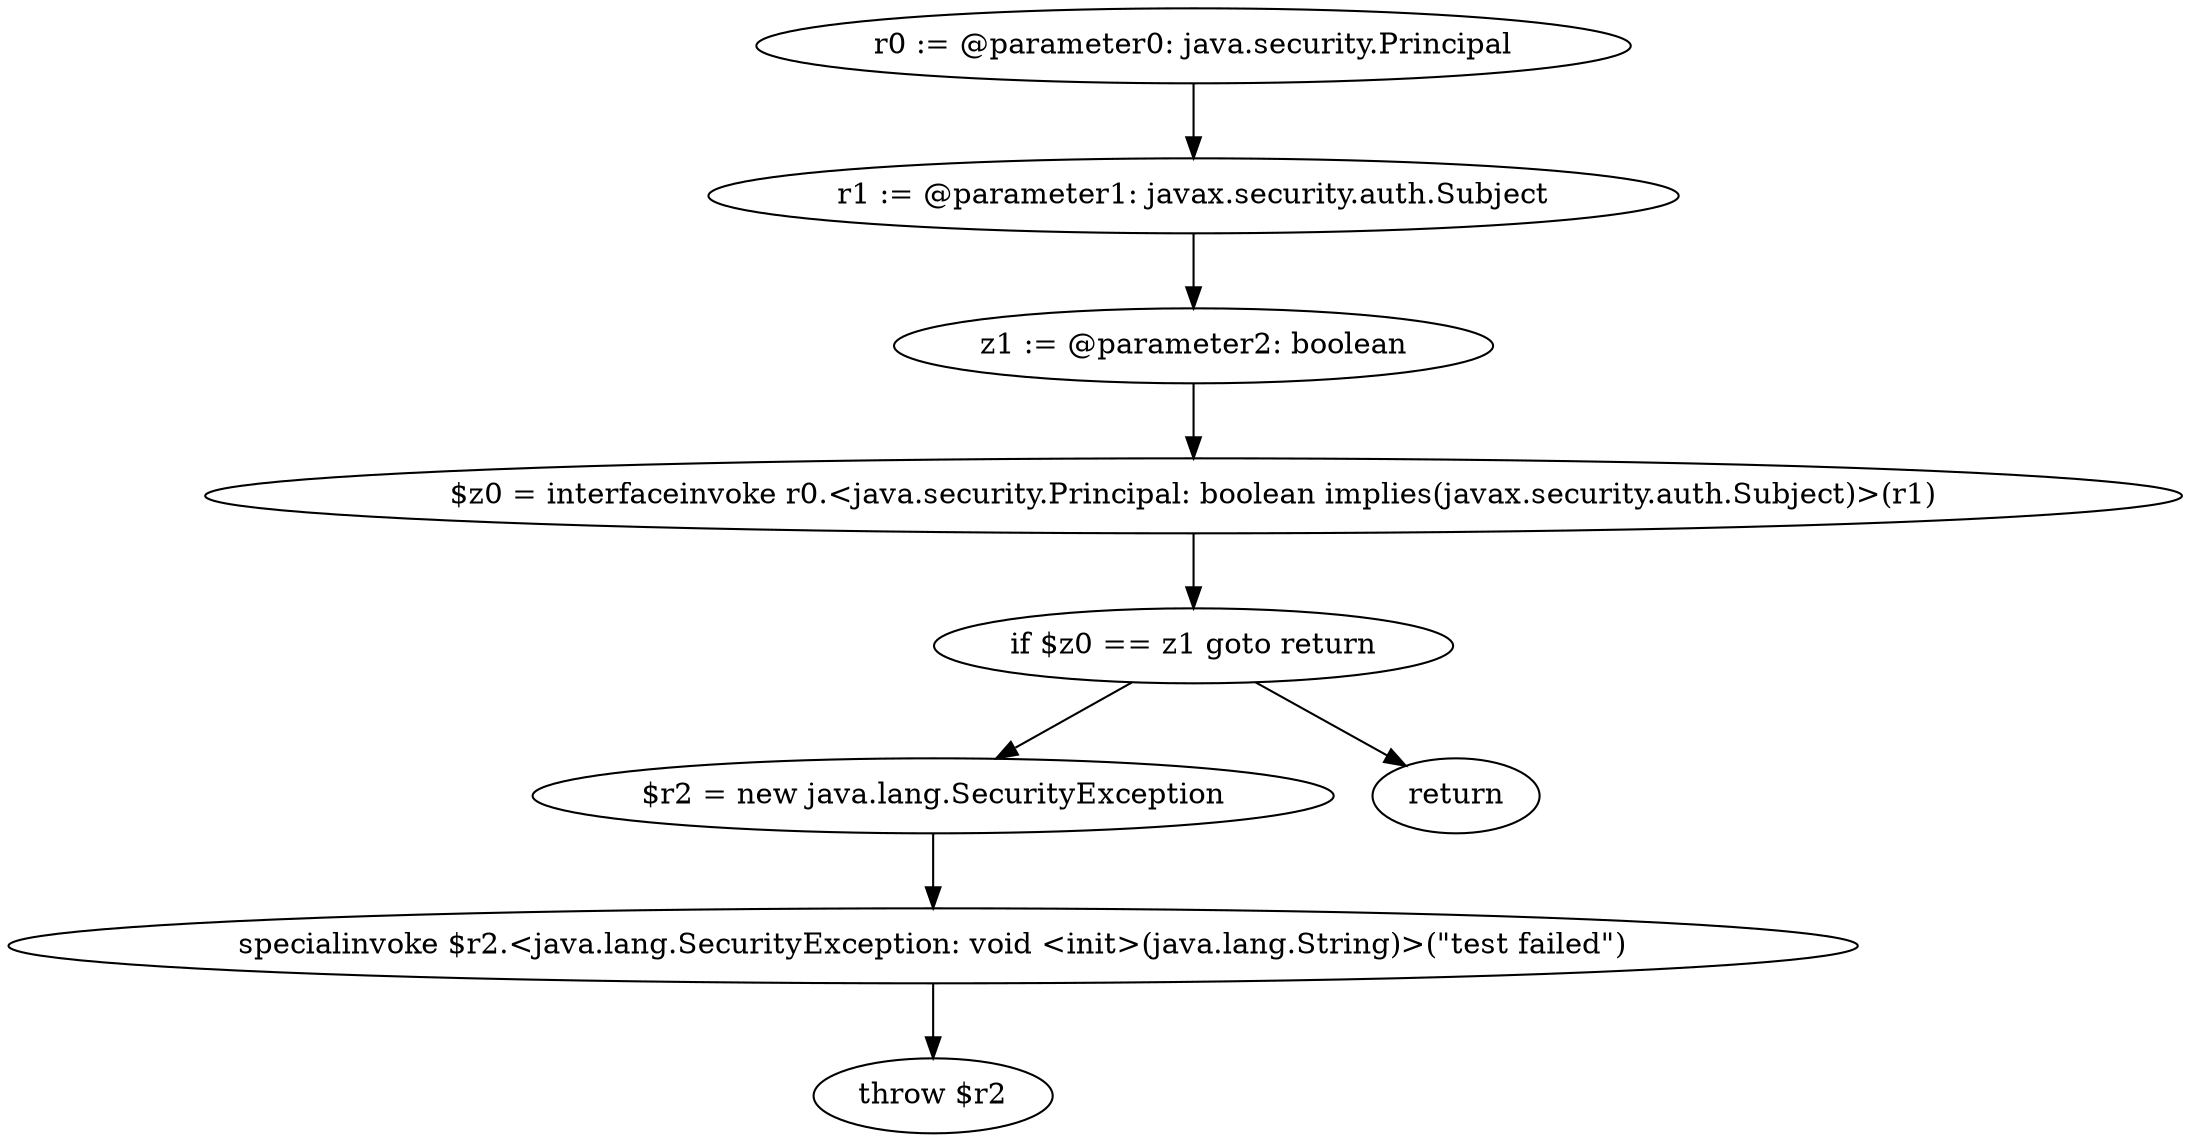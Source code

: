 digraph "unitGraph" {
    "r0 := @parameter0: java.security.Principal"
    "r1 := @parameter1: javax.security.auth.Subject"
    "z1 := @parameter2: boolean"
    "$z0 = interfaceinvoke r0.<java.security.Principal: boolean implies(javax.security.auth.Subject)>(r1)"
    "if $z0 == z1 goto return"
    "$r2 = new java.lang.SecurityException"
    "specialinvoke $r2.<java.lang.SecurityException: void <init>(java.lang.String)>(\"test failed\")"
    "throw $r2"
    "return"
    "r0 := @parameter0: java.security.Principal"->"r1 := @parameter1: javax.security.auth.Subject";
    "r1 := @parameter1: javax.security.auth.Subject"->"z1 := @parameter2: boolean";
    "z1 := @parameter2: boolean"->"$z0 = interfaceinvoke r0.<java.security.Principal: boolean implies(javax.security.auth.Subject)>(r1)";
    "$z0 = interfaceinvoke r0.<java.security.Principal: boolean implies(javax.security.auth.Subject)>(r1)"->"if $z0 == z1 goto return";
    "if $z0 == z1 goto return"->"$r2 = new java.lang.SecurityException";
    "if $z0 == z1 goto return"->"return";
    "$r2 = new java.lang.SecurityException"->"specialinvoke $r2.<java.lang.SecurityException: void <init>(java.lang.String)>(\"test failed\")";
    "specialinvoke $r2.<java.lang.SecurityException: void <init>(java.lang.String)>(\"test failed\")"->"throw $r2";
}
